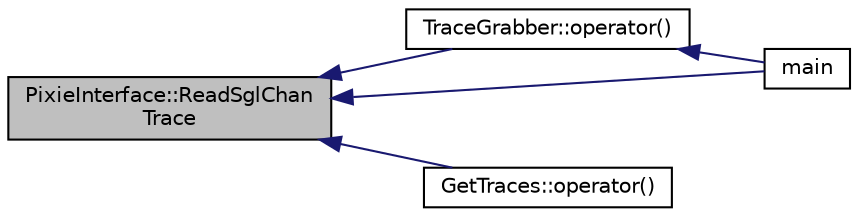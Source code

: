 digraph "PixieInterface::ReadSglChanTrace"
{
  edge [fontname="Helvetica",fontsize="10",labelfontname="Helvetica",labelfontsize="10"];
  node [fontname="Helvetica",fontsize="10",shape=record];
  rankdir="LR";
  Node1 [label="PixieInterface::ReadSglChan\lTrace",height=0.2,width=0.4,color="black", fillcolor="grey75", style="filled", fontcolor="black"];
  Node1 -> Node2 [dir="back",color="midnightblue",fontsize="10",style="solid",fontname="Helvetica"];
  Node2 [label="TraceGrabber::operator()",height=0.2,width=0.4,color="black", fillcolor="white", style="filled",URL="$d9/de0/class_trace_grabber.html#a6527914fde838914439895a7c30892a7"];
  Node2 -> Node3 [dir="back",color="midnightblue",fontsize="10",style="solid",fontname="Helvetica"];
  Node3 [label="main",height=0.2,width=0.4,color="black", fillcolor="white", style="filled",URL="$d9/d55/trace_8cpp.html#a3c04138a5bfe5d72780bb7e82a18e627"];
  Node1 -> Node4 [dir="back",color="midnightblue",fontsize="10",style="solid",fontname="Helvetica"];
  Node4 [label="GetTraces::operator()",height=0.2,width=0.4,color="black", fillcolor="white", style="filled",URL="$dd/d57/class_get_traces.html#aedfb2ee758b9e8a11d2983486a474838"];
  Node1 -> Node3 [dir="back",color="midnightblue",fontsize="10",style="solid",fontname="Helvetica"];
}
